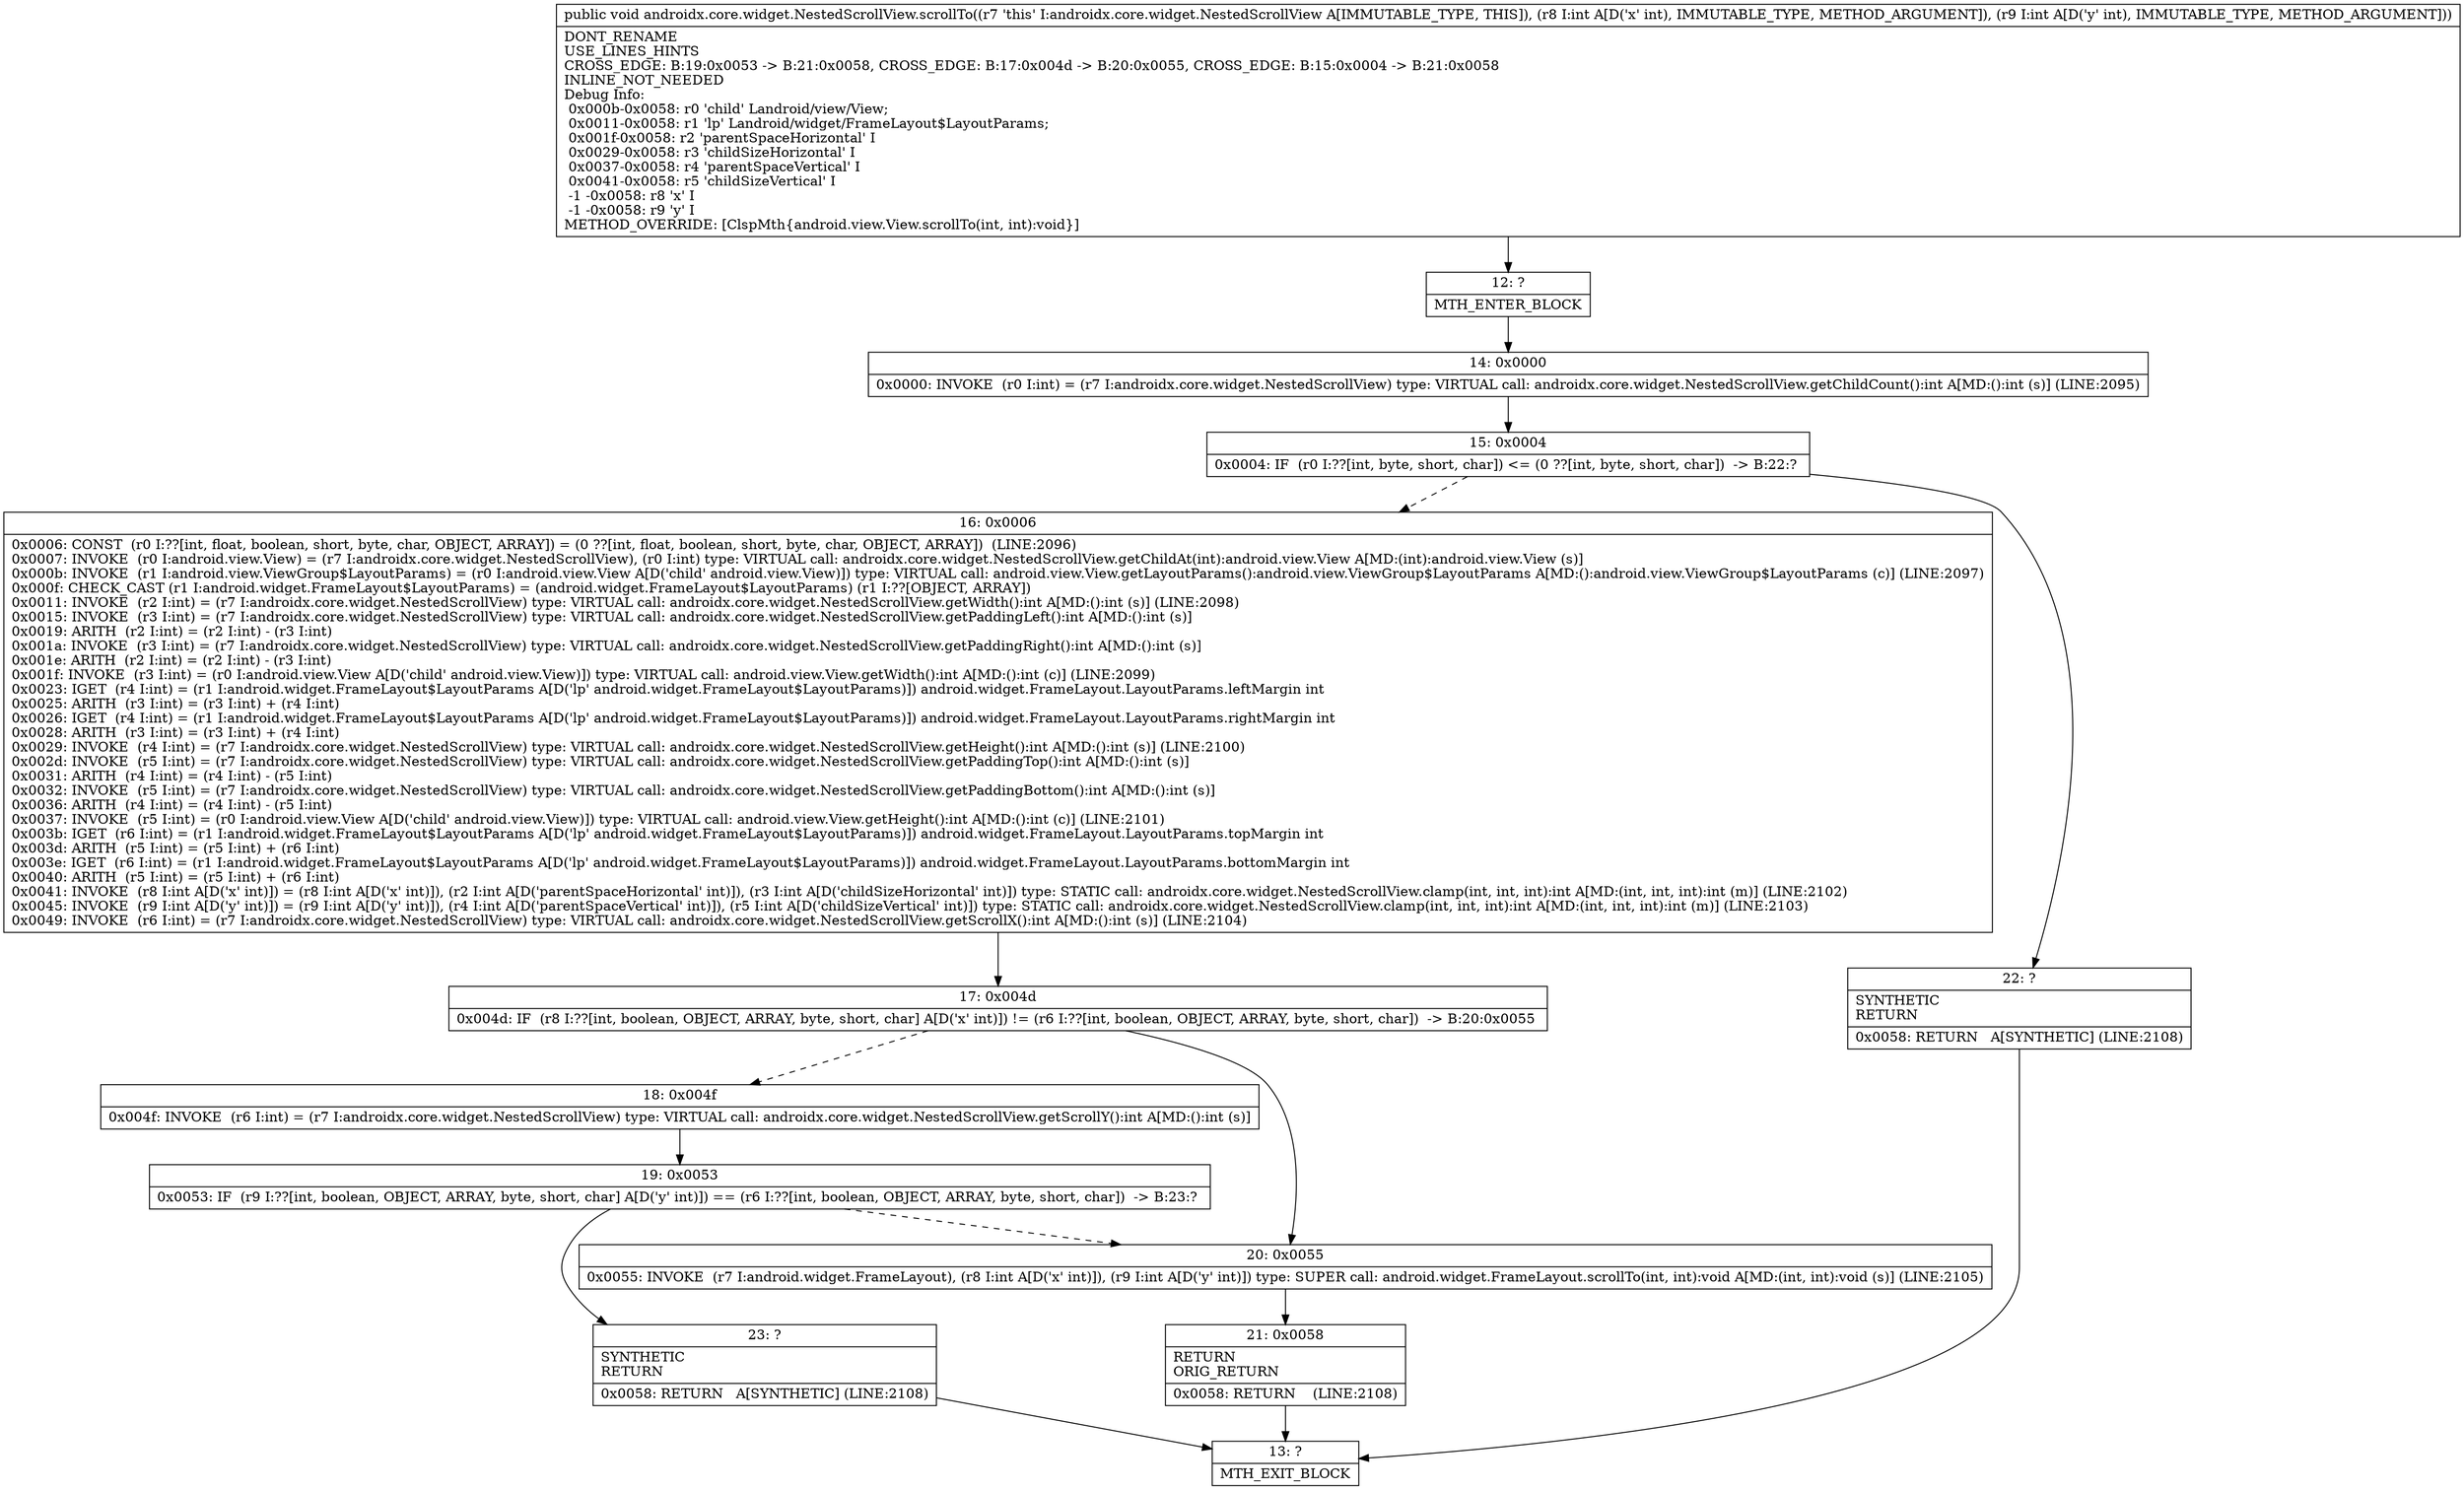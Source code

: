 digraph "CFG forandroidx.core.widget.NestedScrollView.scrollTo(II)V" {
Node_12 [shape=record,label="{12\:\ ?|MTH_ENTER_BLOCK\l}"];
Node_14 [shape=record,label="{14\:\ 0x0000|0x0000: INVOKE  (r0 I:int) = (r7 I:androidx.core.widget.NestedScrollView) type: VIRTUAL call: androidx.core.widget.NestedScrollView.getChildCount():int A[MD:():int (s)] (LINE:2095)\l}"];
Node_15 [shape=record,label="{15\:\ 0x0004|0x0004: IF  (r0 I:??[int, byte, short, char]) \<= (0 ??[int, byte, short, char])  \-\> B:22:? \l}"];
Node_16 [shape=record,label="{16\:\ 0x0006|0x0006: CONST  (r0 I:??[int, float, boolean, short, byte, char, OBJECT, ARRAY]) = (0 ??[int, float, boolean, short, byte, char, OBJECT, ARRAY])  (LINE:2096)\l0x0007: INVOKE  (r0 I:android.view.View) = (r7 I:androidx.core.widget.NestedScrollView), (r0 I:int) type: VIRTUAL call: androidx.core.widget.NestedScrollView.getChildAt(int):android.view.View A[MD:(int):android.view.View (s)]\l0x000b: INVOKE  (r1 I:android.view.ViewGroup$LayoutParams) = (r0 I:android.view.View A[D('child' android.view.View)]) type: VIRTUAL call: android.view.View.getLayoutParams():android.view.ViewGroup$LayoutParams A[MD:():android.view.ViewGroup$LayoutParams (c)] (LINE:2097)\l0x000f: CHECK_CAST (r1 I:android.widget.FrameLayout$LayoutParams) = (android.widget.FrameLayout$LayoutParams) (r1 I:??[OBJECT, ARRAY]) \l0x0011: INVOKE  (r2 I:int) = (r7 I:androidx.core.widget.NestedScrollView) type: VIRTUAL call: androidx.core.widget.NestedScrollView.getWidth():int A[MD:():int (s)] (LINE:2098)\l0x0015: INVOKE  (r3 I:int) = (r7 I:androidx.core.widget.NestedScrollView) type: VIRTUAL call: androidx.core.widget.NestedScrollView.getPaddingLeft():int A[MD:():int (s)]\l0x0019: ARITH  (r2 I:int) = (r2 I:int) \- (r3 I:int) \l0x001a: INVOKE  (r3 I:int) = (r7 I:androidx.core.widget.NestedScrollView) type: VIRTUAL call: androidx.core.widget.NestedScrollView.getPaddingRight():int A[MD:():int (s)]\l0x001e: ARITH  (r2 I:int) = (r2 I:int) \- (r3 I:int) \l0x001f: INVOKE  (r3 I:int) = (r0 I:android.view.View A[D('child' android.view.View)]) type: VIRTUAL call: android.view.View.getWidth():int A[MD:():int (c)] (LINE:2099)\l0x0023: IGET  (r4 I:int) = (r1 I:android.widget.FrameLayout$LayoutParams A[D('lp' android.widget.FrameLayout$LayoutParams)]) android.widget.FrameLayout.LayoutParams.leftMargin int \l0x0025: ARITH  (r3 I:int) = (r3 I:int) + (r4 I:int) \l0x0026: IGET  (r4 I:int) = (r1 I:android.widget.FrameLayout$LayoutParams A[D('lp' android.widget.FrameLayout$LayoutParams)]) android.widget.FrameLayout.LayoutParams.rightMargin int \l0x0028: ARITH  (r3 I:int) = (r3 I:int) + (r4 I:int) \l0x0029: INVOKE  (r4 I:int) = (r7 I:androidx.core.widget.NestedScrollView) type: VIRTUAL call: androidx.core.widget.NestedScrollView.getHeight():int A[MD:():int (s)] (LINE:2100)\l0x002d: INVOKE  (r5 I:int) = (r7 I:androidx.core.widget.NestedScrollView) type: VIRTUAL call: androidx.core.widget.NestedScrollView.getPaddingTop():int A[MD:():int (s)]\l0x0031: ARITH  (r4 I:int) = (r4 I:int) \- (r5 I:int) \l0x0032: INVOKE  (r5 I:int) = (r7 I:androidx.core.widget.NestedScrollView) type: VIRTUAL call: androidx.core.widget.NestedScrollView.getPaddingBottom():int A[MD:():int (s)]\l0x0036: ARITH  (r4 I:int) = (r4 I:int) \- (r5 I:int) \l0x0037: INVOKE  (r5 I:int) = (r0 I:android.view.View A[D('child' android.view.View)]) type: VIRTUAL call: android.view.View.getHeight():int A[MD:():int (c)] (LINE:2101)\l0x003b: IGET  (r6 I:int) = (r1 I:android.widget.FrameLayout$LayoutParams A[D('lp' android.widget.FrameLayout$LayoutParams)]) android.widget.FrameLayout.LayoutParams.topMargin int \l0x003d: ARITH  (r5 I:int) = (r5 I:int) + (r6 I:int) \l0x003e: IGET  (r6 I:int) = (r1 I:android.widget.FrameLayout$LayoutParams A[D('lp' android.widget.FrameLayout$LayoutParams)]) android.widget.FrameLayout.LayoutParams.bottomMargin int \l0x0040: ARITH  (r5 I:int) = (r5 I:int) + (r6 I:int) \l0x0041: INVOKE  (r8 I:int A[D('x' int)]) = (r8 I:int A[D('x' int)]), (r2 I:int A[D('parentSpaceHorizontal' int)]), (r3 I:int A[D('childSizeHorizontal' int)]) type: STATIC call: androidx.core.widget.NestedScrollView.clamp(int, int, int):int A[MD:(int, int, int):int (m)] (LINE:2102)\l0x0045: INVOKE  (r9 I:int A[D('y' int)]) = (r9 I:int A[D('y' int)]), (r4 I:int A[D('parentSpaceVertical' int)]), (r5 I:int A[D('childSizeVertical' int)]) type: STATIC call: androidx.core.widget.NestedScrollView.clamp(int, int, int):int A[MD:(int, int, int):int (m)] (LINE:2103)\l0x0049: INVOKE  (r6 I:int) = (r7 I:androidx.core.widget.NestedScrollView) type: VIRTUAL call: androidx.core.widget.NestedScrollView.getScrollX():int A[MD:():int (s)] (LINE:2104)\l}"];
Node_17 [shape=record,label="{17\:\ 0x004d|0x004d: IF  (r8 I:??[int, boolean, OBJECT, ARRAY, byte, short, char] A[D('x' int)]) != (r6 I:??[int, boolean, OBJECT, ARRAY, byte, short, char])  \-\> B:20:0x0055 \l}"];
Node_18 [shape=record,label="{18\:\ 0x004f|0x004f: INVOKE  (r6 I:int) = (r7 I:androidx.core.widget.NestedScrollView) type: VIRTUAL call: androidx.core.widget.NestedScrollView.getScrollY():int A[MD:():int (s)]\l}"];
Node_19 [shape=record,label="{19\:\ 0x0053|0x0053: IF  (r9 I:??[int, boolean, OBJECT, ARRAY, byte, short, char] A[D('y' int)]) == (r6 I:??[int, boolean, OBJECT, ARRAY, byte, short, char])  \-\> B:23:? \l}"];
Node_23 [shape=record,label="{23\:\ ?|SYNTHETIC\lRETURN\l|0x0058: RETURN   A[SYNTHETIC] (LINE:2108)\l}"];
Node_13 [shape=record,label="{13\:\ ?|MTH_EXIT_BLOCK\l}"];
Node_20 [shape=record,label="{20\:\ 0x0055|0x0055: INVOKE  (r7 I:android.widget.FrameLayout), (r8 I:int A[D('x' int)]), (r9 I:int A[D('y' int)]) type: SUPER call: android.widget.FrameLayout.scrollTo(int, int):void A[MD:(int, int):void (s)] (LINE:2105)\l}"];
Node_21 [shape=record,label="{21\:\ 0x0058|RETURN\lORIG_RETURN\l|0x0058: RETURN    (LINE:2108)\l}"];
Node_22 [shape=record,label="{22\:\ ?|SYNTHETIC\lRETURN\l|0x0058: RETURN   A[SYNTHETIC] (LINE:2108)\l}"];
MethodNode[shape=record,label="{public void androidx.core.widget.NestedScrollView.scrollTo((r7 'this' I:androidx.core.widget.NestedScrollView A[IMMUTABLE_TYPE, THIS]), (r8 I:int A[D('x' int), IMMUTABLE_TYPE, METHOD_ARGUMENT]), (r9 I:int A[D('y' int), IMMUTABLE_TYPE, METHOD_ARGUMENT]))  | DONT_RENAME\lUSE_LINES_HINTS\lCROSS_EDGE: B:19:0x0053 \-\> B:21:0x0058, CROSS_EDGE: B:17:0x004d \-\> B:20:0x0055, CROSS_EDGE: B:15:0x0004 \-\> B:21:0x0058\lINLINE_NOT_NEEDED\lDebug Info:\l  0x000b\-0x0058: r0 'child' Landroid\/view\/View;\l  0x0011\-0x0058: r1 'lp' Landroid\/widget\/FrameLayout$LayoutParams;\l  0x001f\-0x0058: r2 'parentSpaceHorizontal' I\l  0x0029\-0x0058: r3 'childSizeHorizontal' I\l  0x0037\-0x0058: r4 'parentSpaceVertical' I\l  0x0041\-0x0058: r5 'childSizeVertical' I\l  \-1 \-0x0058: r8 'x' I\l  \-1 \-0x0058: r9 'y' I\lMETHOD_OVERRIDE: [ClspMth\{android.view.View.scrollTo(int, int):void\}]\l}"];
MethodNode -> Node_12;Node_12 -> Node_14;
Node_14 -> Node_15;
Node_15 -> Node_16[style=dashed];
Node_15 -> Node_22;
Node_16 -> Node_17;
Node_17 -> Node_18[style=dashed];
Node_17 -> Node_20;
Node_18 -> Node_19;
Node_19 -> Node_20[style=dashed];
Node_19 -> Node_23;
Node_23 -> Node_13;
Node_20 -> Node_21;
Node_21 -> Node_13;
Node_22 -> Node_13;
}

